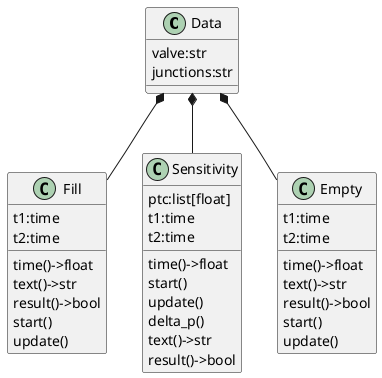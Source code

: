 @startuml

class Data{
valve:str
junctions:str
}

Data*--Fill
Data*--Sensitivity
Data*--Empty

class Fill{
    t1:time
    t2:time
    time()->float
    text()->str
    result()->bool
    start()
    update()

}
class Sensitivity{
    ptc:list[float]
    t1:time
    t2:time
    time()->float
    start()
    update()
    delta_p()
    text()->str
    result()->bool
}

class Empty{
    t1:time
    t2:time
    time()->float
    text()->str
    result()->bool
    start()
    update()
}



@enduml